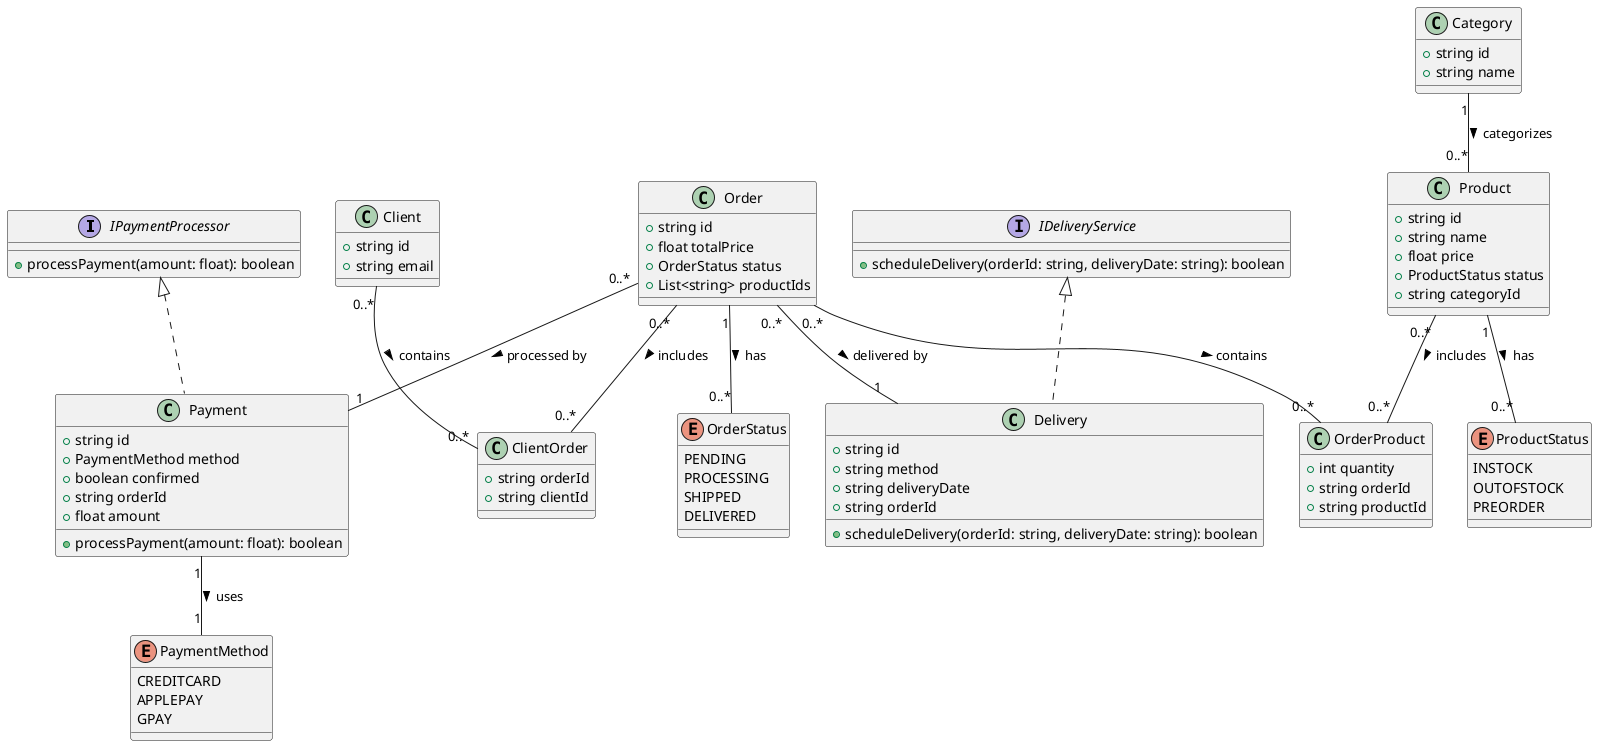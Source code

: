 @startuml

interface IPaymentProcessor {
    +processPayment(amount: float): boolean
}

interface IDeliveryService {
    +scheduleDelivery(orderId: string, deliveryDate: string): boolean
}

class ClientOrder {
    +string orderId
    +string clientId
}

class Client {
    +string id
    +string email
}

class OrderProduct {
    +int quantity
    +string orderId
    +string productId
}

class Product {
    +string id
    +string name
    +float price
    +ProductStatus status
    +string categoryId
}

enum ProductStatus {
    INSTOCK
    OUTOFSTOCK
    PREORDER
}

class Category {
    +string id
    +string name
}

class Order {
    +string id
    +float totalPrice
    +OrderStatus status
    +List<string> productIds
}

class Payment implements IPaymentProcessor {
    +string id
    +PaymentMethod method
    +boolean confirmed
    +string orderId
    +float amount

    +processPayment(amount: float): boolean
}

enum PaymentMethod {
    CREDITCARD
    APPLEPAY
    GPAY
}

class Delivery implements IDeliveryService {
    +string id
    +string method
    +string deliveryDate
    +string orderId

    +scheduleDelivery(orderId: string, deliveryDate: string): boolean
}

enum OrderStatus {
    PENDING
    PROCESSING
    SHIPPED
    DELIVERED
}

Order "1" -- "0..*" OrderStatus : has >
Product "1" -- "0..*" ProductStatus : has >
Order "0..*" -- "1" Payment : processed by >
Order "0..*" -- "1" Delivery : delivered by >
Category "1" -- "0..*" Product : categorizes >
Payment "1" -- "1" PaymentMethod : uses >

' Many-to-Many relationship between Order and Product
Order "0..*" -- "0..*" OrderProduct : contains >
Product "0..*" -- "0..*" OrderProduct : includes >
Client "0..*" -- "0..*" ClientOrder : contains >
Order "0..*" -- "0..*" ClientOrder : includes >

@enduml